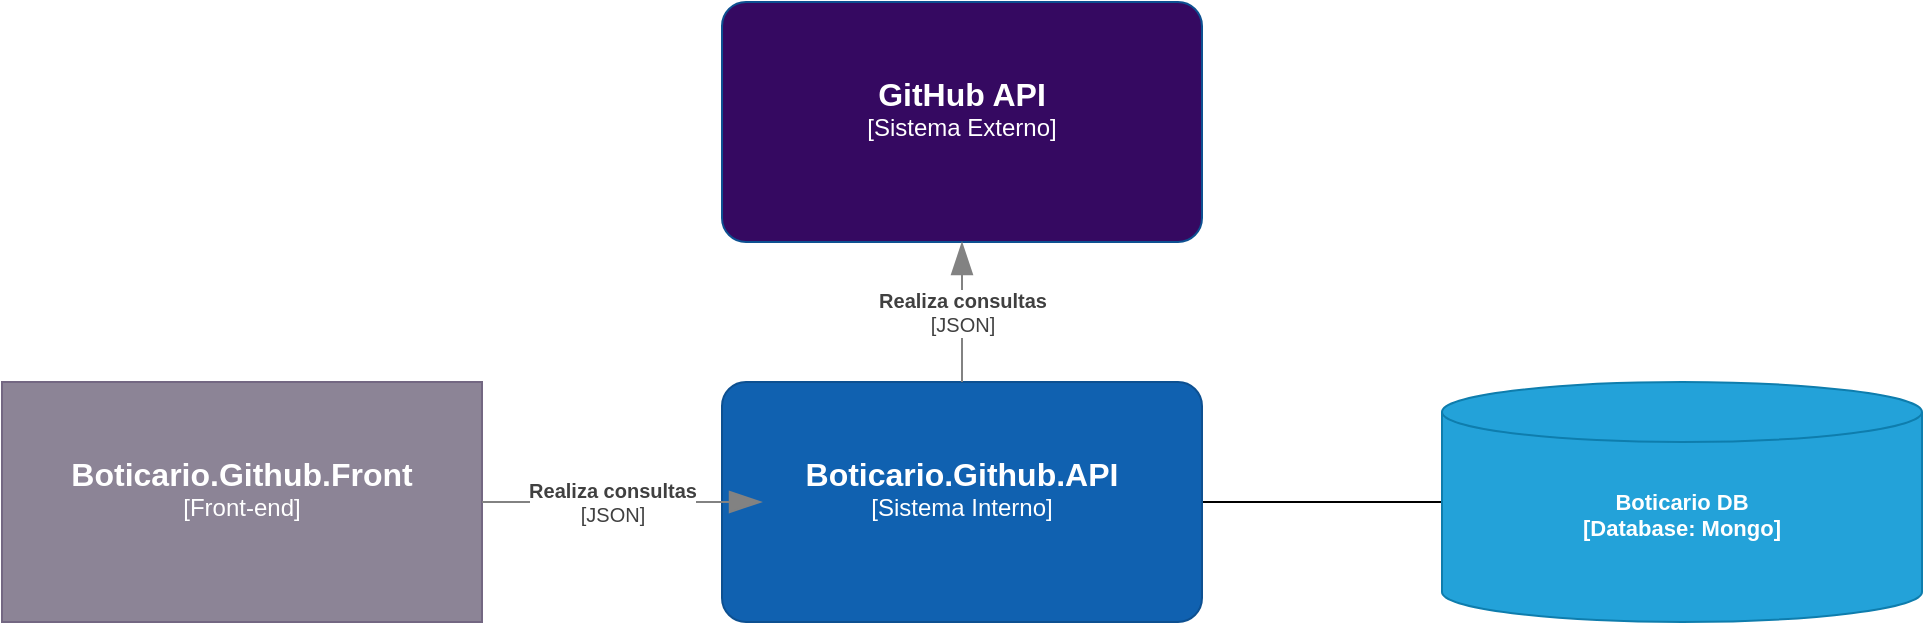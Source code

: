 <mxfile version="20.8.5" type="google" pages="3"><diagram id="uCSF99Qh2oFqz6HLHy5j" name="Nvl 1 - Diagrama de Contexto"><mxGraphModel grid="1" page="1" gridSize="10" guides="1" tooltips="1" connect="1" arrows="1" fold="1" pageScale="1" pageWidth="827" pageHeight="1169" math="0" shadow="0"><root><mxCell id="0"/><mxCell id="1" parent="0"/><mxCell id="jSm8ESYSW-lSuH3X-eyy-3" style="edgeStyle=orthogonalEdgeStyle;rounded=0;orthogonalLoop=1;jettySize=auto;html=1;entryX=0;entryY=0.5;entryDx=0;entryDy=0;entryPerimeter=0;endArrow=none;endFill=0;" parent="1" source="h1SpCMFewQHVNI8HrNsF-1" target="jSm8ESYSW-lSuH3X-eyy-2" edge="1"><mxGeometry relative="1" as="geometry"/></mxCell><mxCell id="jSm8ESYSW-lSuH3X-eyy-4" style="edgeStyle=orthogonalEdgeStyle;rounded=0;orthogonalLoop=1;jettySize=auto;html=1;endArrow=none;endFill=0;" parent="1" source="h1SpCMFewQHVNI8HrNsF-1" edge="1"><mxGeometry relative="1" as="geometry"><mxPoint x="600" y="470" as="targetPoint"/><Array as="points"><mxPoint x="600" y="470"/></Array></mxGeometry></mxCell><object placeholders="1" c4Name="Boticario.Github.API" c4Type="Sistema Interno" c4Description="" label="&lt;font style=&quot;font-size: 16px&quot;&gt;&lt;b&gt;%c4Name%&lt;/b&gt;&lt;/font&gt;&lt;div&gt;[%c4Type%]&lt;/div&gt;&lt;br&gt;&lt;div&gt;&lt;font style=&quot;font-size: 11px&quot;&gt;&lt;font color=&quot;#cccccc&quot;&gt;%c4Description%&lt;/font&gt;&lt;/div&gt;" id="h1SpCMFewQHVNI8HrNsF-1"><mxCell style="rounded=1;whiteSpace=wrap;html=1;labelBackgroundColor=none;fillColor=#1061B0;fontColor=#ffffff;align=center;arcSize=10;strokeColor=#0D5091;metaEdit=1;resizable=0;points=[[0.25,0,0],[0.5,0,0],[0.75,0,0],[1,0.25,0],[1,0.5,0],[1,0.75,0],[0.75,1,0],[0.5,1,0],[0.25,1,0],[0,0.75,0],[0,0.5,0],[0,0.25,0]];" parent="1" vertex="1"><mxGeometry x="300" y="410" width="240" height="120" as="geometry"/></mxCell></object><object placeholders="1" c4Name="Boticario.Github.Front" c4Type="Front-end" c4Description="" label="&lt;font style=&quot;font-size: 16px&quot;&gt;&lt;b&gt;%c4Name%&lt;/b&gt;&lt;/font&gt;&lt;div&gt;[%c4Type%]&lt;/div&gt;&lt;br&gt;&lt;div&gt;&lt;font style=&quot;font-size: 11px&quot;&gt;&lt;font color=&quot;#cccccc&quot;&gt;%c4Description%&lt;/font&gt;&lt;/div&gt;" id="h1SpCMFewQHVNI8HrNsF-12"><mxCell style="rounded=1;whiteSpace=wrap;html=1;labelBackgroundColor=none;fillColor=#8C8496;fontColor=#ffffff;align=center;arcSize=0;strokeColor=#736782;metaEdit=1;resizable=0;points=[[0.25,0,0],[0.5,0,0],[0.75,0,0],[1,0.25,0],[1,0.5,0],[1,0.75,0],[0.75,1,0],[0.5,1,0],[0.25,1,0],[0,0.75,0],[0,0.5,0],[0,0.25,0]];" parent="1" vertex="1"><mxGeometry x="-60" y="410" width="240" height="120" as="geometry"/></mxCell></object><object placeholders="1" c4Type="" c4Technology="JSON" c4Description="Realiza consultas" label="&lt;div style=&quot;text-align: left&quot;&gt;&lt;div style=&quot;text-align: center&quot;&gt;&lt;b&gt;%c4Description%&lt;/b&gt;&lt;/div&gt;&lt;div style=&quot;text-align: center&quot;&gt;[%c4Technology%]&lt;/div&gt;&lt;/div&gt;" id="bg7f0VAfH9ufP-1eiNzw-5"><mxCell style="endArrow=blockThin;html=1;fontSize=10;fontColor=#404040;strokeWidth=1;endFill=1;strokeColor=#828282;elbow=vertical;metaEdit=1;endSize=14;startSize=14;jumpStyle=arc;jumpSize=16;rounded=0;edgeStyle=orthogonalEdgeStyle;exitX=1;exitY=0.5;exitDx=0;exitDy=0;exitPerimeter=0;" parent="1" source="h1SpCMFewQHVNI8HrNsF-12" edge="1"><mxGeometry x="-0.077" width="240" relative="1" as="geometry"><mxPoint x="340" y="530" as="sourcePoint"/><mxPoint x="320" y="470" as="targetPoint"/><mxPoint as="offset"/></mxGeometry></mxCell></object><object placeholders="1" c4Type="Boticario DB" c4Container="Database" c4Technology="Mongo" c4Description="" label="&lt;font style=&quot;font-size: 11px;&quot;&gt;&lt;b style=&quot;font-size: 11px;&quot;&gt;%c4Type%&lt;/b&gt;&lt;/font&gt;&lt;div style=&quot;font-size: 11px;&quot;&gt;&lt;b style=&quot;font-size: 11px;&quot;&gt;[%c4Container%:&amp;nbsp;%c4Technology%]&lt;/b&gt;&lt;/div&gt;&lt;b style=&quot;font-size: 11px;&quot;&gt;&lt;br style=&quot;font-size: 11px;&quot;&gt;&lt;div style=&quot;font-size: 11px;&quot;&gt;&lt;font style=&quot;font-size: 11px&quot;&gt;&lt;font color=&quot;#E6E6E6&quot; style=&quot;font-size: 11px;&quot;&gt;%c4Description%&lt;/font&gt;&lt;/font&gt;&lt;/div&gt;&lt;/b&gt;" id="jSm8ESYSW-lSuH3X-eyy-2"><mxCell style="shape=cylinder3;size=15;whiteSpace=wrap;html=1;boundedLbl=1;rounded=0;labelBackgroundColor=none;fillColor=#23A2D9;fontSize=11;fontColor=#ffffff;align=center;strokeColor=#0E7DAD;metaEdit=1;points=[[0.5,0,0],[1,0.25,0],[1,0.5,0],[1,0.75,0],[0.5,1,0],[0,0.75,0],[0,0.5,0],[0,0.25,0]];resizable=0;" parent="1" vertex="1"><mxGeometry x="660" y="410" width="240" height="120" as="geometry"/></mxCell></object><object placeholders="1" c4Name="GitHub API" c4Type="Sistema Externo" c4Description="" label="&lt;font style=&quot;font-size: 16px&quot;&gt;&lt;b&gt;%c4Name%&lt;/b&gt;&lt;/font&gt;&lt;div&gt;[%c4Type%]&lt;/div&gt;&lt;br&gt;&lt;div&gt;&lt;font style=&quot;font-size: 11px&quot;&gt;&lt;font color=&quot;#cccccc&quot;&gt;%c4Description%&lt;/font&gt;&lt;/div&gt;" id="tal9vCfY7AU_4qeT0NX4-1"><mxCell style="rounded=1;whiteSpace=wrap;html=1;labelBackgroundColor=none;fillColor=#350961;fontColor=#ffffff;align=center;arcSize=10;strokeColor=#0D5091;metaEdit=1;resizable=0;points=[[0.25,0,0],[0.5,0,0],[0.75,0,0],[1,0.25,0],[1,0.5,0],[1,0.75,0],[0.75,1,0],[0.5,1,0],[0.25,1,0],[0,0.75,0],[0,0.5,0],[0,0.25,0]];" parent="1" vertex="1"><mxGeometry x="300" y="220" width="240" height="120" as="geometry"/></mxCell></object><object placeholders="1" c4Type="" c4Technology="JSON" c4Description="Realiza consultas" label="&lt;div style=&quot;text-align: left&quot;&gt;&lt;div style=&quot;text-align: center&quot;&gt;&lt;b&gt;%c4Description%&lt;/b&gt;&lt;/div&gt;&lt;div style=&quot;text-align: center&quot;&gt;[%c4Technology%]&lt;/div&gt;&lt;/div&gt;" id="tal9vCfY7AU_4qeT0NX4-3"><mxCell style="endArrow=blockThin;html=1;fontSize=10;fontColor=#404040;strokeWidth=1;endFill=1;strokeColor=#828282;elbow=vertical;metaEdit=1;endSize=14;startSize=14;jumpStyle=arc;jumpSize=16;rounded=0;edgeStyle=orthogonalEdgeStyle;exitX=0.5;exitY=0;exitDx=0;exitDy=0;exitPerimeter=0;entryX=0.5;entryY=1;entryDx=0;entryDy=0;entryPerimeter=0;" parent="1" source="h1SpCMFewQHVNI8HrNsF-1" target="tal9vCfY7AU_4qeT0NX4-1" edge="1"><mxGeometry width="240" relative="1" as="geometry"><mxPoint x="130" y="670" as="sourcePoint"/><mxPoint x="270" y="670" as="targetPoint"/><mxPoint as="offset"/></mxGeometry></mxCell></object></root></mxGraphModel></diagram><diagram id="shrs0WjA4SS86RxvHP5i" name="Nvl 2 - Contêineres"><mxGraphModel dx="2261" dy="764" grid="1" gridSize="10" guides="1" tooltips="1" connect="1" arrows="1" fold="1" page="1" pageScale="1" pageWidth="827" pageHeight="1169" math="0" shadow="0"><root><mxCell id="0"/><mxCell id="1" parent="0"/><object placeholders="1" c4Name="Consulta de Repositórios" c4Type="" c4Application="Boticario.Github.API" label="&lt;font style=&quot;font-size: 16px&quot;&gt;&lt;b&gt;&lt;div style=&quot;text-align: left&quot;&gt;%c4Name%&lt;/div&gt;&lt;/b&gt;&lt;/font&gt;&lt;div style=&quot;text-align: left&quot;&gt;[%c4Application%]&lt;/div&gt;" id="HRP4UfE5MWm5y2hsh73V-1"><mxCell style="rounded=1;fontSize=11;whiteSpace=wrap;html=1;dashed=1;arcSize=20;fillColor=none;strokeColor=#666666;fontColor=#333333;labelBackgroundColor=none;align=left;verticalAlign=bottom;labelBorderColor=none;spacingTop=0;spacing=10;dashPattern=8 4;metaEdit=1;rotatable=0;perimeter=rectanglePerimeter;noLabel=0;labelPadding=0;allowArrows=0;connectable=0;expand=0;recursiveResize=0;editable=1;pointerEvents=0;absoluteArcSize=1;points=[[0.25,0,0],[0.5,0,0],[0.75,0,0],[1,0.25,0],[1,0.5,0],[1,0.75,0],[0.75,1,0],[0.5,1,0],[0.25,1,0],[0,0.75,0],[0,0.5,0],[0,0.25,0]];" parent="1" vertex="1"><mxGeometry x="-400" y="150" width="670" height="350" as="geometry"/></mxCell></object><mxCell id="HRP4UfE5MWm5y2hsh73V-2" style="edgeStyle=orthogonalEdgeStyle;rounded=0;orthogonalLoop=1;jettySize=auto;html=1;entryX=0;entryY=0.5;entryDx=0;entryDy=0;entryPerimeter=0;endArrow=none;endFill=0;dashed=1;" parent="1" source="HRP4UfE5MWm5y2hsh73V-3" target="HRP4UfE5MWm5y2hsh73V-4" edge="1"><mxGeometry relative="1" as="geometry"/></mxCell><object placeholders="1" c4Name="Boticario.Github.API" c4Type="API" c4Description="API responsável pela consumo da API externa do GitHub e cadastro dos dados consumidos na base." label="&lt;font style=&quot;font-size: 11px;&quot;&gt;&lt;b style=&quot;font-size: 11px;&quot;&gt;%c4Name%&lt;/b&gt;&lt;/font&gt;&lt;div style=&quot;font-size: 11px;&quot;&gt;[%c4Type%]&lt;/div&gt;&lt;br style=&quot;font-size: 11px;&quot;&gt;&lt;div style=&quot;font-size: 11px;&quot;&gt;&lt;font style=&quot;font-size: 11px&quot;&gt;&lt;font color=&quot;#cccccc&quot; style=&quot;font-size: 11px;&quot;&gt;%c4Description%&lt;/font&gt;&lt;/font&gt;&lt;/div&gt;" id="HRP4UfE5MWm5y2hsh73V-3"><mxCell style="rounded=1;whiteSpace=wrap;html=1;labelBackgroundColor=none;fillColor=#1061B0;fontColor=#ffffff;align=center;arcSize=10;strokeColor=#0D5091;metaEdit=1;resizable=0;points=[[0.25,0,0],[0.5,0,0],[0.75,0,0],[1,0.25,0],[1,0.5,0],[1,0.75,0],[0.75,1,0],[0.5,1,0],[0.25,1,0],[0,0.75,0],[0,0.5,0],[0,0.25,0]];fontSize=11;" parent="1" vertex="1"><mxGeometry x="-370" y="330" width="240" height="120" as="geometry"/></mxCell></object><object placeholders="1" c4Type="boticario-github-db" c4Container="Database" c4Technology="MongoDB" c4Description="Database MongoDB responsável por persistir as informações dos repositórios listados" label="&lt;font style=&quot;font-size: 11px;&quot;&gt;&lt;b style=&quot;font-size: 11px;&quot;&gt;%c4Type%&lt;/b&gt;&lt;/font&gt;&lt;div style=&quot;font-size: 11px;&quot;&gt;&lt;b style=&quot;font-size: 11px;&quot;&gt;[%c4Container%:&amp;nbsp;%c4Technology%]&lt;/b&gt;&lt;/div&gt;&lt;b style=&quot;font-size: 11px;&quot;&gt;&lt;br style=&quot;font-size: 11px;&quot;&gt;&lt;div style=&quot;font-size: 11px;&quot;&gt;&lt;font style=&quot;font-size: 11px&quot;&gt;&lt;font color=&quot;#E6E6E6&quot; style=&quot;font-size: 11px;&quot;&gt;%c4Description%&lt;/font&gt;&lt;/font&gt;&lt;/div&gt;&lt;/b&gt;" id="HRP4UfE5MWm5y2hsh73V-4"><mxCell style="shape=cylinder3;size=15;whiteSpace=wrap;html=1;boundedLbl=1;rounded=0;labelBackgroundColor=none;fillColor=#23A2D9;fontSize=11;fontColor=#ffffff;align=center;strokeColor=#0E7DAD;metaEdit=1;points=[[0.5,0,0],[1,0.25,0],[1,0.5,0],[1,0.75,0],[0.5,1,0],[0,0.75,0],[0,0.5,0],[0,0.25,0]];resizable=0;" parent="1" vertex="1"><mxGeometry x="-40" y="330" width="240" height="120" as="geometry"/></mxCell></object><object placeholders="1" c4Name="Github.API" c4Type="External API" c4Description="API do GitHub onde vamos listar os repositórios por linguagens" label="&lt;font style=&quot;font-size: 11px;&quot;&gt;&lt;b style=&quot;font-size: 11px;&quot;&gt;%c4Name%&lt;/b&gt;&lt;/font&gt;&lt;div style=&quot;font-size: 11px;&quot;&gt;[%c4Type%]&lt;/div&gt;&lt;br style=&quot;font-size: 11px;&quot;&gt;&lt;div style=&quot;font-size: 11px;&quot;&gt;&lt;font style=&quot;font-size: 11px&quot;&gt;&lt;font color=&quot;#cccccc&quot; style=&quot;font-size: 11px;&quot;&gt;%c4Description%&lt;/font&gt;&lt;/font&gt;&lt;/div&gt;" id="HRP4UfE5MWm5y2hsh73V-6"><mxCell style="rounded=1;whiteSpace=wrap;html=1;labelBackgroundColor=none;fillColor=#350961;fontColor=#ffffff;align=center;arcSize=10;strokeColor=#0D5091;metaEdit=1;resizable=0;points=[[0.25,0,0],[0.5,0,0],[0.75,0,0],[1,0.25,0],[1,0.5,0],[1,0.75,0],[0.75,1,0],[0.5,1,0],[0.25,1,0],[0,0.75,0],[0,0.5,0],[0,0.25,0]];fontSize=11;" parent="1" vertex="1"><mxGeometry x="-370" y="160" width="240" height="120" as="geometry"/></mxCell></object><object placeholders="1" c4Type="" c4Technology="JSON" c4Description="" label="&lt;div style=&quot;text-align: left&quot;&gt;&lt;div style=&quot;text-align: center&quot;&gt;&lt;b&gt;%c4Description%&lt;/b&gt;&lt;/div&gt;&lt;div style=&quot;text-align: center&quot;&gt;[%c4Technology%]&lt;/div&gt;&lt;/div&gt;" id="HRP4UfE5MWm5y2hsh73V-11"><mxCell style="endArrow=blockThin;html=1;fontSize=10;fontColor=#404040;strokeWidth=1;endFill=1;strokeColor=#828282;elbow=vertical;metaEdit=1;endSize=14;startSize=14;jumpStyle=arc;jumpSize=16;edgeStyle=orthogonalEdgeStyle;curved=1;dashed=1;exitX=0.5;exitY=0;exitDx=0;exitDy=0;exitPerimeter=0;entryX=0.5;entryY=1;entryDx=0;entryDy=0;entryPerimeter=0;" parent="1" source="HRP4UfE5MWm5y2hsh73V-3" target="HRP4UfE5MWm5y2hsh73V-6" edge="1"><mxGeometry width="240" relative="1" as="geometry"><mxPoint x="-130" y="230" as="sourcePoint"/><mxPoint x="140" y="360" as="targetPoint"/></mxGeometry></mxCell></object><object placeholders="1" c4Name="Boticario.Github.Front" c4Type="Front-end" c4Description="Angular" label="&lt;font style=&quot;font-size: 11px;&quot;&gt;&lt;b style=&quot;font-size: 11px;&quot;&gt;%c4Name%&lt;/b&gt;&lt;/font&gt;&lt;div style=&quot;font-size: 11px;&quot;&gt;[%c4Type%]&lt;/div&gt;&lt;br style=&quot;font-size: 11px;&quot;&gt;&lt;div style=&quot;font-size: 11px;&quot;&gt;&lt;font style=&quot;font-size: 11px&quot;&gt;&lt;font color=&quot;#cccccc&quot; style=&quot;font-size: 11px;&quot;&gt;%c4Description%&lt;/font&gt;&lt;/font&gt;&lt;/div&gt;" id="HRP4UfE5MWm5y2hsh73V-13"><mxCell style="rounded=1;whiteSpace=wrap;html=1;labelBackgroundColor=none;fillColor=#8C8496;fontColor=#ffffff;align=center;arcSize=10;strokeColor=#736782;metaEdit=1;resizable=0;points=[[0.25,0,0],[0.5,0,0],[0.75,0,0],[1,0.25,0],[1,0.5,0],[1,0.75,0],[0.75,1,0],[0.5,1,0],[0.25,1,0],[0,0.75,0],[0,0.5,0],[0,0.25,0]];sketch=0;fontSize=11;" parent="1" vertex="1"><mxGeometry x="-710" y="330" width="240" height="120" as="geometry"/></mxCell></object><object placeholders="1" c4Type="" c4Technology="REST" c4Description="" label="&lt;div style=&quot;text-align: left&quot;&gt;&lt;div style=&quot;text-align: center&quot;&gt;&lt;b&gt;%c4Description%&lt;/b&gt;&lt;/div&gt;&lt;div style=&quot;text-align: center&quot;&gt;[%c4Technology%]&lt;/div&gt;&lt;/div&gt;" id="HRP4UfE5MWm5y2hsh73V-14"><mxCell style="endArrow=blockThin;html=1;fontSize=10;fontColor=#404040;strokeWidth=1;endFill=1;strokeColor=#828282;elbow=vertical;metaEdit=1;endSize=14;startSize=14;jumpStyle=arc;jumpSize=16;edgeStyle=orthogonalEdgeStyle;exitX=1;exitY=0.5;exitDx=0;exitDy=0;exitPerimeter=0;curved=1;" parent="1" source="HRP4UfE5MWm5y2hsh73V-13" edge="1"><mxGeometry width="240" relative="1" as="geometry"><mxPoint x="-280" y="360" as="sourcePoint"/><mxPoint x="-370" y="390" as="targetPoint"/></mxGeometry></mxCell></object></root></mxGraphModel></diagram><diagram id="lMt6dR_73tVn0Bb1m-F4" name="Nvl 3 - Componentes"><mxGraphModel grid="1" page="1" gridSize="10" guides="1" tooltips="1" connect="1" arrows="1" fold="1" pageScale="1" pageWidth="827" pageHeight="1169" math="0" shadow="0"><root><mxCell id="0"/><mxCell id="1" parent="0"/><mxCell id="mw5L5r6oUcyRZZJQhEk4-10" value="" style="edgeStyle=orthogonalEdgeStyle;curved=1;orthogonalLoop=1;jettySize=auto;html=1;dashed=1;endArrow=none;endFill=0;" parent="1" source="lWo2GlIi8jDG1kHZaIuJ-4" target="lWo2GlIi8jDG1kHZaIuJ-5" edge="1"><mxGeometry relative="1" as="geometry"/></mxCell><object placeholders="1" c4Type="Database" c4Container="Database" c4Technology="Mongo DB" c4Description="" label="&lt;font style=&quot;font-size: 11px;&quot;&gt;&lt;b style=&quot;font-size: 11px;&quot;&gt;%c4Type%&lt;/b&gt;&lt;/font&gt;&lt;div style=&quot;font-size: 11px;&quot;&gt;&lt;b style=&quot;font-size: 11px;&quot;&gt;[%c4Container%:&amp;nbsp;%c4Technology%]&lt;/b&gt;&lt;/div&gt;&lt;b style=&quot;font-size: 11px;&quot;&gt;&lt;br style=&quot;font-size: 11px;&quot;&gt;&lt;div style=&quot;font-size: 11px;&quot;&gt;&lt;font style=&quot;font-size: 11px&quot;&gt;&lt;font color=&quot;#E6E6E6&quot; style=&quot;font-size: 11px;&quot;&gt;%c4Description%&lt;/font&gt;&lt;/font&gt;&lt;/div&gt;&lt;/b&gt;" id="lWo2GlIi8jDG1kHZaIuJ-5"><mxCell style="shape=cylinder3;size=15;whiteSpace=wrap;html=1;boundedLbl=1;rounded=0;labelBackgroundColor=none;fillColor=#23A2D9;fontSize=11;fontColor=#ffffff;align=center;strokeColor=#0E7DAD;metaEdit=1;points=[[0.5,0,0],[1,0.25,0],[1,0.5,0],[1,0.75,0],[0.5,1,0],[0,0.75,0],[0,0.5,0],[0,0.25,0]];resizable=0;sketch=0;" parent="1" vertex="1"><mxGeometry x="85" y="-420" width="240" height="120" as="geometry"/></mxCell></object><mxCell id="mw5L5r6oUcyRZZJQhEk4-4" style="edgeStyle=orthogonalEdgeStyle;orthogonalLoop=1;jettySize=auto;html=1;curved=1;" parent="1" source="cvd5vo1YHCRDceHjIAdT-1" target="lWo2GlIi8jDG1kHZaIuJ-1" edge="1"><mxGeometry relative="1" as="geometry"/></mxCell><object placeholders="1" c4Name="Boticario.Github.Front" c4Type="Front-End" c4Description="Angular" label="&lt;font style=&quot;font-size: 11px;&quot;&gt;&lt;b style=&quot;font-size: 11px;&quot;&gt;%c4Name%&lt;/b&gt;&lt;/font&gt;&lt;div style=&quot;font-size: 11px;&quot;&gt;[%c4Type%]&lt;/div&gt;&lt;br style=&quot;font-size: 11px;&quot;&gt;&lt;div style=&quot;font-size: 11px;&quot;&gt;&lt;font style=&quot;font-size: 11px&quot;&gt;&lt;font color=&quot;#cccccc&quot; style=&quot;font-size: 11px;&quot;&gt;%c4Description%&lt;/font&gt;&lt;/font&gt;&lt;/div&gt;" id="cvd5vo1YHCRDceHjIAdT-1"><mxCell style="rounded=1;whiteSpace=wrap;html=1;labelBackgroundColor=none;fillColor=#8C8496;fontColor=#ffffff;align=center;arcSize=10;strokeColor=#736782;metaEdit=1;resizable=0;points=[[0.25,0,0],[0.5,0,0],[0.75,0,0],[1,0.25,0],[1,0.5,0],[1,0.75,0],[0.75,1,0],[0.5,1,0],[0.25,1,0],[0,0.75,0],[0,0.5,0],[0,0.25,0]];sketch=0;fontSize=11;" parent="1" vertex="1"><mxGeometry x="100" y="-1190" width="240" height="120" as="geometry"/></mxCell></object><object placeholders="1" c4Name="Consulta de Repositórios" c4Type="" c4Application="Boticario.Github" label="&lt;font style=&quot;font-size: 16px&quot;&gt;&lt;b&gt;&lt;div style=&quot;text-align: left&quot;&gt;%c4Name%&lt;/div&gt;&lt;/b&gt;&lt;/font&gt;&lt;div style=&quot;text-align: left&quot;&gt;[%c4Application%]&lt;/div&gt;" id="kCpzyolfbeABHh1GYGMY-1"><mxCell style="rounded=1;fontSize=11;whiteSpace=wrap;html=1;dashed=1;arcSize=20;fillColor=none;strokeColor=#666666;fontColor=#333333;labelBackgroundColor=none;align=left;verticalAlign=bottom;labelBorderColor=none;spacingTop=0;spacing=10;dashPattern=8 4;metaEdit=1;rotatable=0;perimeter=rectanglePerimeter;noLabel=0;labelPadding=0;allowArrows=0;connectable=0;expand=0;recursiveResize=0;editable=1;pointerEvents=0;absoluteArcSize=1;points=[[0.25,0,0],[0.5,0,0],[0.75,0,0],[1,0.25,0],[1,0.5,0],[1,0.75,0],[0.75,1,0],[0.5,1,0],[0.25,1,0],[0,0.75,0],[0,0.5,0],[0,0.25,0]];" parent="1" vertex="1"><mxGeometry x="-80" y="-1029" width="910" height="819" as="geometry"/></mxCell></object><object placeholders="1" c4Name="Boticario.Github.API" c4Type=".Net Web API" c4Description="API responsável pela consumo da API externa do GitHub e cadastro dos dados consumidos na base." label="&lt;font style=&quot;font-size: 11px;&quot;&gt;&lt;b style=&quot;font-size: 11px;&quot;&gt;%c4Name%&lt;/b&gt;&lt;/font&gt;&lt;div style=&quot;font-size: 11px;&quot;&gt;[%c4Type%]&lt;/div&gt;&lt;br style=&quot;font-size: 11px;&quot;&gt;&lt;div style=&quot;font-size: 11px;&quot;&gt;&lt;font style=&quot;font-size: 11px&quot;&gt;&lt;font color=&quot;#cccccc&quot; style=&quot;font-size: 11px;&quot;&gt;%c4Description%&lt;/font&gt;&lt;/font&gt;&lt;/div&gt;" id="lWo2GlIi8jDG1kHZaIuJ-1"><mxCell style="rounded=1;whiteSpace=wrap;html=1;labelBackgroundColor=none;fillColor=#1061B0;fontColor=#ffffff;align=center;arcSize=10;strokeColor=#0D5091;metaEdit=1;resizable=0;points=[[0.25,0,0],[0.5,0,0],[0.75,0,0],[1,0.25,0],[1,0.5,0],[1,0.75,0],[0.75,1,0],[0.5,1,0],[0.25,1,0],[0,0.75,0],[0,0.5,0],[0,0.25,0]];sketch=0;fontSize=11;" parent="1" vertex="1"><mxGeometry x="100" y="-1009" width="240" height="120" as="geometry"/></mxCell></object><mxCell id="mw5L5r6oUcyRZZJQhEk4-5" style="edgeStyle=orthogonalEdgeStyle;curved=1;orthogonalLoop=1;jettySize=auto;html=1;exitX=0.5;exitY=1;exitDx=0;exitDy=0;exitPerimeter=0;entryX=0.5;entryY=0;entryDx=0;entryDy=0;entryPerimeter=0;" parent="1" source="lWo2GlIi8jDG1kHZaIuJ-1" target="x1bWxpUEmBCzVBTBvmXg-1" edge="1"><mxGeometry relative="1" as="geometry"><mxPoint x="180.0" y="-949" as="targetPoint"/></mxGeometry></mxCell><object placeholders="1" c4Name="Boticario.Github.Notifications" c4Type=".Net Class library" c4Description="Biblioteca de notificações" label="&lt;font style=&quot;font-size: 11px;&quot;&gt;&lt;b style=&quot;font-size: 11px;&quot;&gt;%c4Name%&lt;/b&gt;&lt;/font&gt;&lt;div style=&quot;font-size: 11px;&quot;&gt;[%c4Type%]&lt;/div&gt;&lt;br style=&quot;font-size: 11px;&quot;&gt;&lt;div style=&quot;font-size: 11px;&quot;&gt;&lt;font style=&quot;font-size: 11px&quot;&gt;&lt;font color=&quot;#cccccc&quot; style=&quot;font-size: 11px;&quot;&gt;%c4Description%&lt;/font&gt;&lt;/font&gt;&lt;/div&gt;" id="lWo2GlIi8jDG1kHZaIuJ-3"><mxCell style="rounded=1;whiteSpace=wrap;html=1;labelBackgroundColor=none;fillColor=#1061B0;fontColor=#ffffff;align=center;arcSize=10;strokeColor=#0D5091;metaEdit=1;resizable=0;points=[[0.25,0,0],[0.5,0,0],[0.75,0,0],[1,0.25,0],[1,0.5,0],[1,0.75,0],[0.75,1,0],[0.5,1,0],[0.25,1,0],[0,0.75,0],[0,0.5,0],[0,0.25,0]];sketch=0;fontSize=11;" parent="1" vertex="1"><mxGeometry x="-60" y="-840" width="240" height="120" as="geometry"/></mxCell></object><object placeholders="1" c4Name="Boticario.Github.Infra" c4Type=".Net Class library" c4Description="Camada de integração com a Infraestrutura." label="&lt;font style=&quot;font-size: 11px;&quot;&gt;&lt;b style=&quot;font-size: 11px;&quot;&gt;%c4Name%&lt;/b&gt;&lt;/font&gt;&lt;div style=&quot;font-size: 11px;&quot;&gt;[%c4Type%]&lt;/div&gt;&lt;br style=&quot;font-size: 11px;&quot;&gt;&lt;div style=&quot;font-size: 11px;&quot;&gt;&lt;font style=&quot;font-size: 11px&quot;&gt;&lt;font color=&quot;#cccccc&quot; style=&quot;font-size: 11px;&quot;&gt;%c4Description%&lt;/font&gt;&lt;/font&gt;&lt;/div&gt;" id="lWo2GlIi8jDG1kHZaIuJ-4"><mxCell style="rounded=1;whiteSpace=wrap;html=1;labelBackgroundColor=none;fillColor=#1061B0;fontColor=#ffffff;align=center;arcSize=10;strokeColor=#0D5091;metaEdit=1;resizable=0;points=[[0.25,0,0],[0.5,0,0],[0.75,0,0],[1,0.25,0],[1,0.5,0],[1,0.75,0],[0.75,1,0],[0.5,1,0],[0.25,1,0],[0,0.75,0],[0,0.5,0],[0,0.25,0]];sketch=0;fontSize=11;" parent="1" vertex="1"><mxGeometry x="85" y="-670" width="240" height="120" as="geometry"/></mxCell></object><mxCell id="mw5L5r6oUcyRZZJQhEk4-7" value="" style="edgeStyle=orthogonalEdgeStyle;curved=1;orthogonalLoop=1;jettySize=auto;html=1;endArrow=none;endFill=0;" parent="1" source="x1bWxpUEmBCzVBTBvmXg-1" target="lWo2GlIi8jDG1kHZaIuJ-3" edge="1"><mxGeometry relative="1" as="geometry"/></mxCell><mxCell id="mw5L5r6oUcyRZZJQhEk4-8" value="" style="edgeStyle=orthogonalEdgeStyle;curved=1;orthogonalLoop=1;jettySize=auto;html=1;" parent="1" source="x1bWxpUEmBCzVBTBvmXg-1" target="lWo2GlIi8jDG1kHZaIuJ-4" edge="1"><mxGeometry relative="1" as="geometry"/></mxCell><object placeholders="1" c4Name="Boticario.Github.Domain" c4Type=".Net Class library" c4Description="Camada de regras de negócio do contexto de Repositorios" label="&lt;font style=&quot;font-size: 11px;&quot;&gt;&lt;b style=&quot;font-size: 11px;&quot;&gt;%c4Name%&lt;/b&gt;&lt;/font&gt;&lt;div style=&quot;font-size: 11px;&quot;&gt;[%c4Type%]&lt;/div&gt;&lt;br style=&quot;font-size: 11px;&quot;&gt;&lt;div style=&quot;font-size: 11px;&quot;&gt;&lt;font style=&quot;font-size: 11px&quot;&gt;&lt;font color=&quot;#cccccc&quot; style=&quot;font-size: 11px;&quot;&gt;%c4Description%&lt;/font&gt;&lt;/font&gt;&lt;/div&gt;" id="x1bWxpUEmBCzVBTBvmXg-1"><mxCell style="rounded=1;whiteSpace=wrap;html=1;labelBackgroundColor=none;fillColor=#1061B0;fontColor=#ffffff;align=center;arcSize=10;strokeColor=#0D5091;metaEdit=1;resizable=0;points=[[0.25,0,0],[0.5,0,0],[0.75,0,0],[1,0.25,0],[1,0.5,0],[1,0.75,0],[0.75,1,0],[0.5,1,0],[0.25,1,0],[0,0.75,0],[0,0.5,0],[0,0.25,0]];sketch=0;fontSize=11;" parent="1" vertex="1"><mxGeometry x="230" y="-840" width="240" height="120" as="geometry"/></mxCell></object><object placeholders="1" c4Name="Boticario.Github.API" c4Type="API" label="&lt;font style=&quot;font-size: 16px&quot;&gt;&lt;b&gt;&lt;div style=&quot;text-align: left&quot;&gt;%c4Name%&lt;/div&gt;&lt;/b&gt;&lt;/font&gt;&lt;div style=&quot;text-align: left&quot;&gt;[%c4Application%]&lt;/div&gt;" c4Application="API" id="mw5L5r6oUcyRZZJQhEk4-23"><mxCell style="rounded=1;fontSize=11;whiteSpace=wrap;html=1;dashed=1;arcSize=20;fillColor=none;strokeColor=#666666;fontColor=#333333;labelBackgroundColor=none;align=left;verticalAlign=bottom;labelBorderColor=none;spacingTop=0;spacing=10;dashPattern=8 4;metaEdit=1;rotatable=0;perimeter=rectanglePerimeter;noLabel=0;labelPadding=0;allowArrows=0;connectable=0;expand=0;recursiveResize=0;editable=1;pointerEvents=0;absoluteArcSize=1;points=[[0.25,0,0],[0.5,0,0],[0.75,0,0],[1,0.25,0],[1,0.5,0],[1,0.75,0],[0.75,1,0],[0.5,1,0],[0.25,1,0],[0,0.75,0],[0,0.5,0],[0,0.25,0]];sketch=0;" parent="1" vertex="1"><mxGeometry x="-70" y="-1019" width="550" height="520" as="geometry"/></mxCell></object><mxCell id="mw5L5r6oUcyRZZJQhEk4-27" style="edgeStyle=orthogonalEdgeStyle;curved=1;orthogonalLoop=1;jettySize=auto;html=1;entryX=0;entryY=0.5;entryDx=0;entryDy=0;entryPerimeter=0;endArrow=none;endFill=0;" parent="1" edge="1"><mxGeometry relative="1" as="geometry"><mxPoint x="1160.0" y="265" as="sourcePoint"/></mxGeometry></mxCell><mxCell id="mw5L5r6oUcyRZZJQhEk4-16" value="" style="edgeStyle=orthogonalEdgeStyle;curved=1;orthogonalLoop=1;jettySize=auto;html=1;" parent="1" edge="1"><mxGeometry relative="1" as="geometry"><Array as="points"><mxPoint x="1180" y="265"/><mxPoint x="1180" y="120"/></Array><mxPoint x="1160.0" y="265" as="sourcePoint"/></mxGeometry></mxCell><mxCell id="mw5L5r6oUcyRZZJQhEk4-29" style="edgeStyle=orthogonalEdgeStyle;curved=1;orthogonalLoop=1;jettySize=auto;html=1;entryX=0;entryY=0.5;entryDx=0;entryDy=0;entryPerimeter=0;endArrow=none;endFill=0;" parent="1" edge="1"><mxGeometry relative="1" as="geometry"><mxPoint x="1160.0" y="-250" as="sourcePoint"/></mxGeometry></mxCell><mxCell id="mw5L5r6oUcyRZZJQhEk4-13" value="" style="edgeStyle=orthogonalEdgeStyle;curved=1;orthogonalLoop=1;jettySize=auto;html=1;" parent="1" edge="1"><mxGeometry relative="1" as="geometry"><Array as="points"><mxPoint x="1170" y="-250"/><mxPoint x="1170" y="-90"/></Array><mxPoint x="1160.0" y="-250" as="sourcePoint"/></mxGeometry></mxCell><object placeholders="1" c4Name="GitHub.API" c4Type="Web API" c4Description="API do GitHub onde vamos listar os repositórios por linguagens" label="&lt;font style=&quot;font-size: 11px;&quot;&gt;&lt;b style=&quot;font-size: 11px;&quot;&gt;%c4Name%&lt;/b&gt;&lt;/font&gt;&lt;div style=&quot;font-size: 11px;&quot;&gt;[%c4Type%]&lt;/div&gt;&lt;br style=&quot;font-size: 11px;&quot;&gt;&lt;div style=&quot;font-size: 11px;&quot;&gt;&lt;font style=&quot;font-size: 11px&quot;&gt;&lt;font color=&quot;#cccccc&quot; style=&quot;font-size: 11px;&quot;&gt;%c4Description%&lt;/font&gt;&lt;/font&gt;&lt;/div&gt;" id="oZ7DirQIqli4_ULHlS4W-16"><mxCell style="rounded=1;whiteSpace=wrap;html=1;labelBackgroundColor=none;fillColor=#350961;fontColor=#ffffff;align=center;arcSize=10;strokeColor=#0D5091;metaEdit=1;resizable=0;points=[[0.25,0,0],[0.5,0,0],[0.75,0,0],[1,0.25,0],[1,0.5,0],[1,0.75,0],[0.75,1,0],[0.5,1,0],[0.25,1,0],[0,0.75,0],[0,0.5,0],[0,0.25,0]];sketch=0;fontSize=11;" parent="1" vertex="1"><mxGeometry x="510" y="-470" width="240" height="120" as="geometry"/></mxCell></object><mxCell id="yZ13zwidkW16oloNxJo7-1" style="edgeStyle=orthogonalEdgeStyle;curved=1;orthogonalLoop=1;jettySize=auto;html=1;entryX=0;entryY=0.5;entryDx=0;entryDy=0;entryPerimeter=0;endArrow=classic;endFill=1;exitX=1;exitY=0.5;exitDx=0;exitDy=0;exitPerimeter=0;" edge="1" parent="1" source="lWo2GlIi8jDG1kHZaIuJ-4" target="OdgOBM6gOlXh24-in4ZC-1"><mxGeometry relative="1" as="geometry"><mxPoint x="610" y="-1190" as="sourcePoint"/><mxPoint x="660" y="-1060" as="targetPoint"/><Array as="points"><mxPoint x="420" y="-610"/><mxPoint x="420" y="-610"/></Array></mxGeometry></mxCell><object placeholders="1" c4Name="Boticario.Github.Infra.HttpRestService" c4Type=".Net Class library" c4Description="Camada de integração com a API Externa" label="&lt;font style=&quot;font-size: 11px;&quot;&gt;&lt;b style=&quot;font-size: 11px;&quot;&gt;%c4Name%&lt;/b&gt;&lt;/font&gt;&lt;div style=&quot;font-size: 11px;&quot;&gt;[%c4Type%]&lt;/div&gt;&lt;br style=&quot;font-size: 11px;&quot;&gt;&lt;div style=&quot;font-size: 11px;&quot;&gt;&lt;font style=&quot;font-size: 11px&quot;&gt;&lt;font color=&quot;#cccccc&quot; style=&quot;font-size: 11px;&quot;&gt;%c4Description%&lt;/font&gt;&lt;/font&gt;&lt;/div&gt;" id="OdgOBM6gOlXh24-in4ZC-1"><mxCell style="rounded=1;whiteSpace=wrap;html=1;labelBackgroundColor=none;fillColor=#1061B0;fontColor=#ffffff;align=center;arcSize=10;strokeColor=#0D5091;metaEdit=1;resizable=0;points=[[0.25,0,0],[0.5,0,0],[0.75,0,0],[1,0.25,0],[1,0.5,0],[1,0.75,0],[0.75,1,0],[0.5,1,0],[0.25,1,0],[0,0.75,0],[0,0.5,0],[0,0.25,0]];sketch=0;fontSize=11;" vertex="1" parent="1"><mxGeometry x="510" y="-670" width="240" height="120" as="geometry"/></mxCell></object><mxCell id="OdgOBM6gOlXh24-in4ZC-4" style="edgeStyle=orthogonalEdgeStyle;curved=1;orthogonalLoop=1;jettySize=auto;html=1;exitX=0.5;exitY=1;exitDx=0;exitDy=0;exitPerimeter=0;entryX=0.5;entryY=0;entryDx=0;entryDy=0;entryPerimeter=0;" edge="1" parent="1" source="OdgOBM6gOlXh24-in4ZC-1" target="oZ7DirQIqli4_ULHlS4W-16"><mxGeometry relative="1" as="geometry"><mxPoint x="830" y="-761" as="targetPoint"/><mxPoint x="700" y="-810" as="sourcePoint"/></mxGeometry></mxCell></root></mxGraphModel></diagram></mxfile>